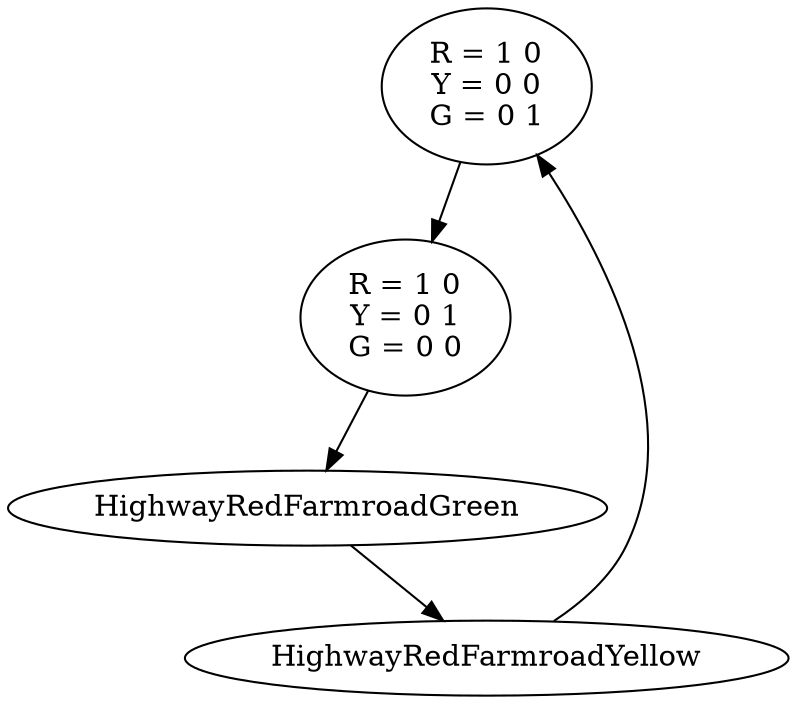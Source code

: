 digraph s298 {
	HighwayGreen -> HighwayYellow;
	HighwayYellow -> HighwayRedFarmroadGreen;
	HighwayRedFarmroadGreen -> HighwayRedFarmroadYellow;
	HighwayRedFarmroadYellow -> HighwayGreen;
	HighwayGreen [label="R = 1 0\nY = 0 0\nG = 0 1"];
	HighwayYellow [label="R = 1 0\nY = 0 1\nG = 0 0"];
}
